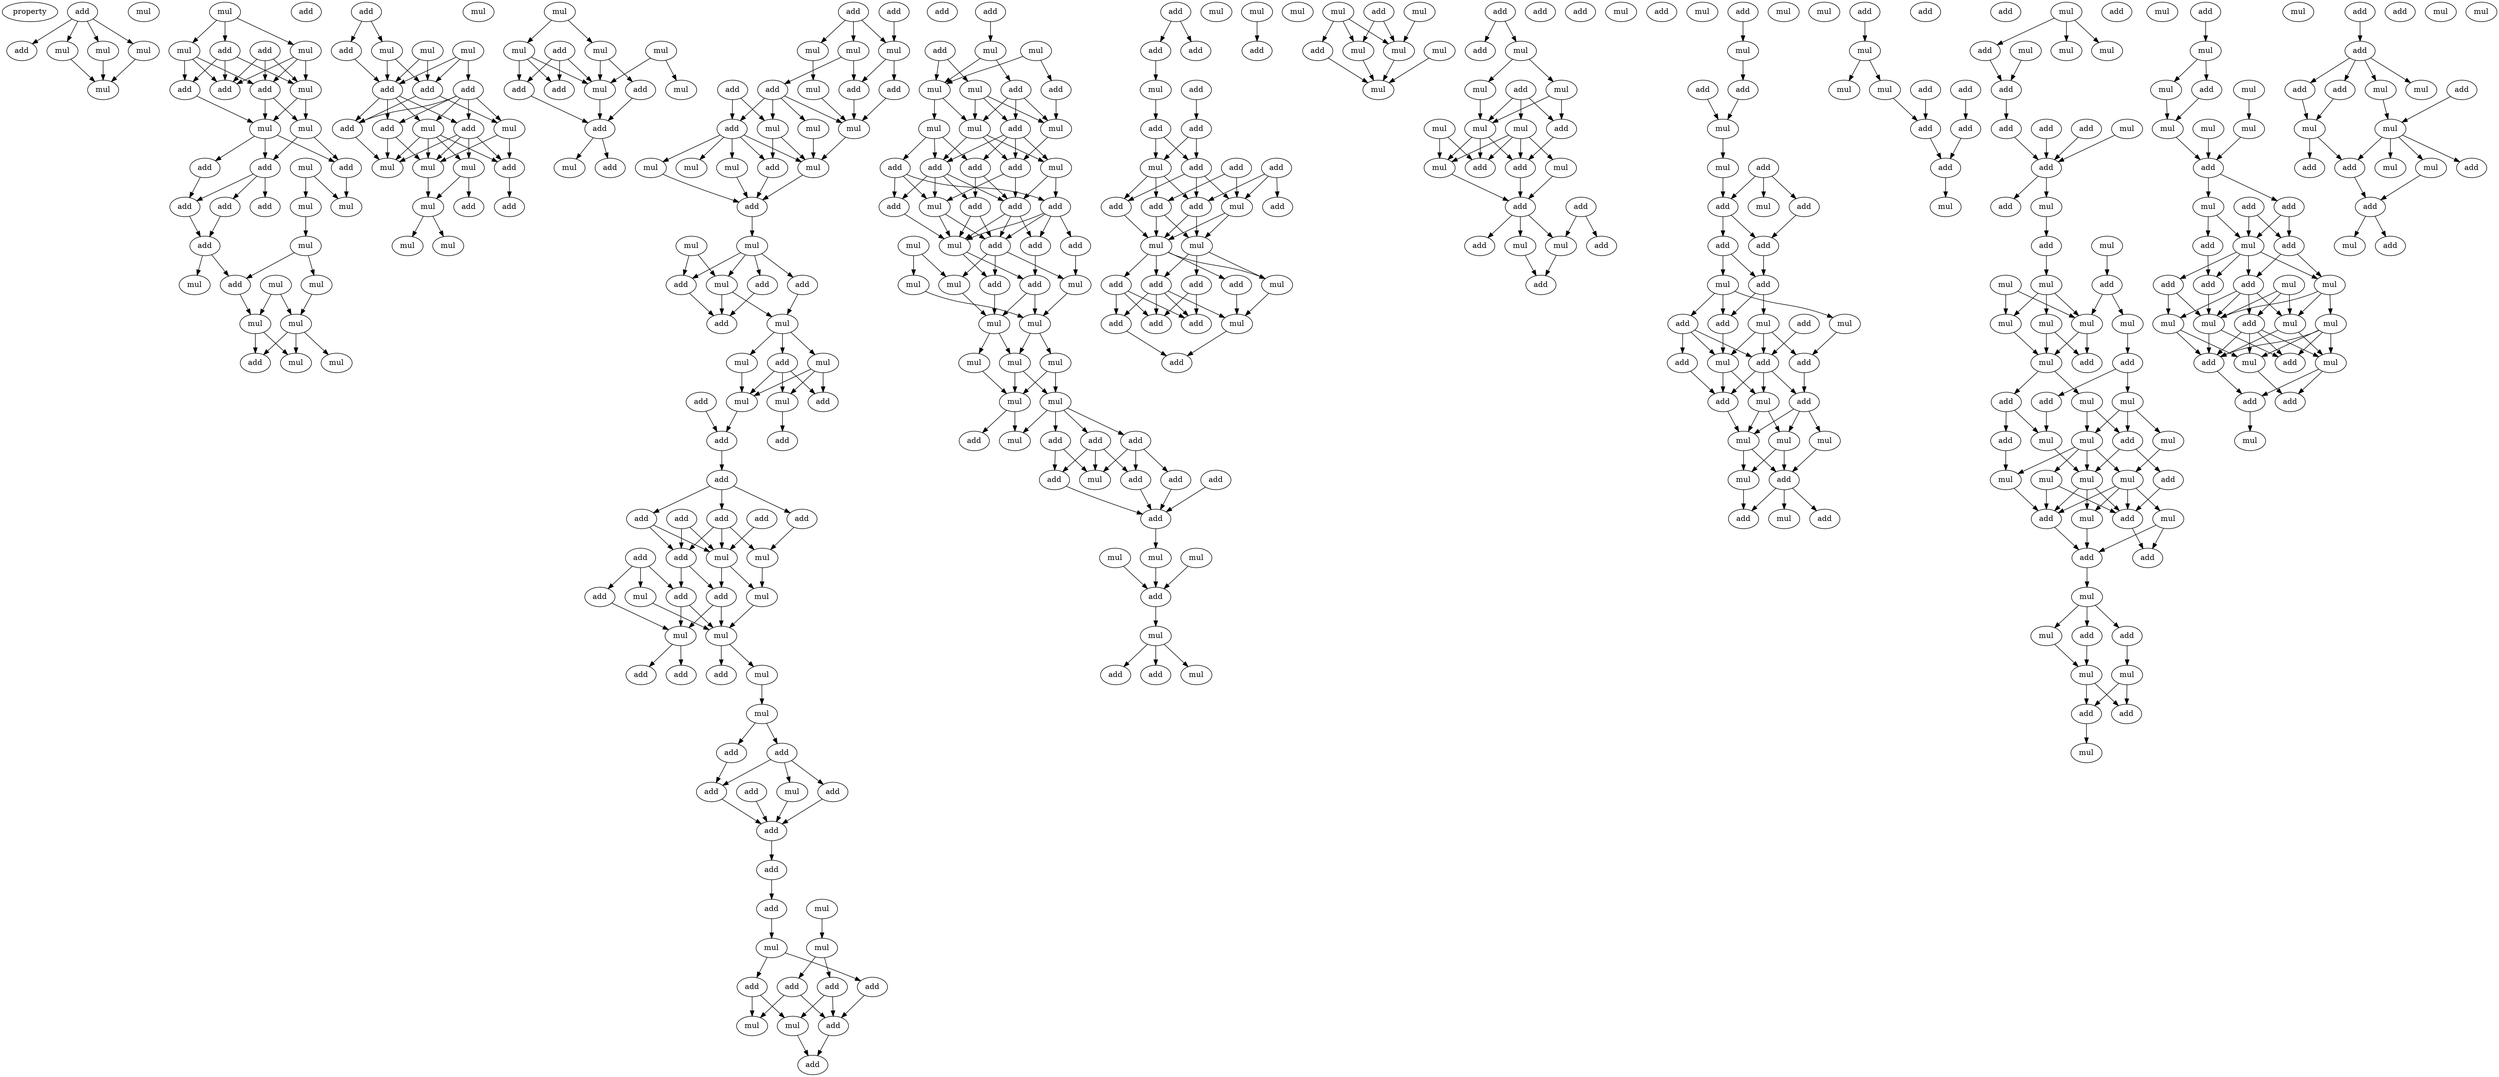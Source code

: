 digraph {
    node [fontcolor=black]
    property [mul=2,lf=2.0]
    0 [ label = add ];
    1 [ label = add ];
    2 [ label = mul ];
    3 [ label = mul ];
    4 [ label = mul ];
    5 [ label = mul ];
    6 [ label = mul ];
    7 [ label = mul ];
    8 [ label = add ];
    9 [ label = mul ];
    10 [ label = add ];
    11 [ label = mul ];
    12 [ label = add ];
    13 [ label = mul ];
    14 [ label = add ];
    15 [ label = add ];
    16 [ label = mul ];
    17 [ label = mul ];
    18 [ label = add ];
    19 [ label = add ];
    20 [ label = mul ];
    21 [ label = add ];
    22 [ label = add ];
    23 [ label = add ];
    24 [ label = add ];
    25 [ label = mul ];
    26 [ label = mul ];
    27 [ label = add ];
    28 [ label = add ];
    29 [ label = mul ];
    30 [ label = mul ];
    31 [ label = mul ];
    32 [ label = add ];
    33 [ label = mul ];
    34 [ label = mul ];
    35 [ label = mul ];
    36 [ label = add ];
    37 [ label = mul ];
    38 [ label = mul ];
    39 [ label = add ];
    40 [ label = mul ];
    41 [ label = add ];
    42 [ label = mul ];
    43 [ label = mul ];
    44 [ label = mul ];
    45 [ label = add ];
    46 [ label = add ];
    47 [ label = add ];
    48 [ label = add ];
    49 [ label = add ];
    50 [ label = mul ];
    51 [ label = add ];
    52 [ label = mul ];
    53 [ label = mul ];
    54 [ label = add ];
    55 [ label = mul ];
    56 [ label = mul ];
    57 [ label = mul ];
    58 [ label = add ];
    59 [ label = add ];
    60 [ label = mul ];
    61 [ label = mul ];
    62 [ label = mul ];
    63 [ label = mul ];
    64 [ label = mul ];
    65 [ label = mul ];
    66 [ label = add ];
    67 [ label = add ];
    68 [ label = mul ];
    69 [ label = add ];
    70 [ label = add ];
    71 [ label = mul ];
    72 [ label = add ];
    73 [ label = mul ];
    74 [ label = add ];
    75 [ label = add ];
    76 [ label = add ];
    77 [ label = mul ];
    78 [ label = mul ];
    79 [ label = mul ];
    80 [ label = add ];
    81 [ label = add ];
    82 [ label = mul ];
    83 [ label = add ];
    84 [ label = add ];
    85 [ label = mul ];
    86 [ label = mul ];
    87 [ label = mul ];
    88 [ label = add ];
    89 [ label = mul ];
    90 [ label = add ];
    91 [ label = mul ];
    92 [ label = mul ];
    93 [ label = mul ];
    94 [ label = add ];
    95 [ label = mul ];
    96 [ label = mul ];
    97 [ label = add ];
    98 [ label = mul ];
    99 [ label = add ];
    100 [ label = add ];
    101 [ label = mul ];
    102 [ label = add ];
    103 [ label = mul ];
    104 [ label = add ];
    105 [ label = mul ];
    106 [ label = add ];
    107 [ label = mul ];
    108 [ label = mul ];
    109 [ label = add ];
    110 [ label = add ];
    111 [ label = add ];
    112 [ label = add ];
    113 [ label = add ];
    114 [ label = add ];
    115 [ label = add ];
    116 [ label = add ];
    117 [ label = add ];
    118 [ label = mul ];
    119 [ label = add ];
    120 [ label = add ];
    121 [ label = mul ];
    122 [ label = add ];
    123 [ label = mul ];
    124 [ label = add ];
    125 [ label = add ];
    126 [ label = mul ];
    127 [ label = mul ];
    128 [ label = mul ];
    129 [ label = add ];
    130 [ label = add ];
    131 [ label = mul ];
    132 [ label = add ];
    133 [ label = mul ];
    134 [ label = add ];
    135 [ label = add ];
    136 [ label = add ];
    137 [ label = add ];
    138 [ label = add ];
    139 [ label = mul ];
    140 [ label = add ];
    141 [ label = add ];
    142 [ label = add ];
    143 [ label = add ];
    144 [ label = mul ];
    145 [ label = mul ];
    146 [ label = mul ];
    147 [ label = add ];
    148 [ label = add ];
    149 [ label = add ];
    150 [ label = add ];
    151 [ label = mul ];
    152 [ label = add ];
    153 [ label = mul ];
    154 [ label = add ];
    155 [ label = add ];
    156 [ label = mul ];
    157 [ label = add ];
    158 [ label = mul ];
    159 [ label = add ];
    160 [ label = add ];
    161 [ label = mul ];
    162 [ label = mul ];
    163 [ label = add ];
    164 [ label = mul ];
    165 [ label = mul ];
    166 [ label = mul ];
    167 [ label = add ];
    168 [ label = add ];
    169 [ label = mul ];
    170 [ label = add ];
    171 [ label = add ];
    172 [ label = mul ];
    173 [ label = add ];
    174 [ label = add ];
    175 [ label = add ];
    176 [ label = add ];
    177 [ label = mul ];
    178 [ label = add ];
    179 [ label = add ];
    180 [ label = mul ];
    181 [ label = add ];
    182 [ label = mul ];
    183 [ label = mul ];
    184 [ label = mul ];
    185 [ label = add ];
    186 [ label = add ];
    187 [ label = mul ];
    188 [ label = mul ];
    189 [ label = mul ];
    190 [ label = mul ];
    191 [ label = mul ];
    192 [ label = mul ];
    193 [ label = mul ];
    194 [ label = add ];
    195 [ label = add ];
    196 [ label = add ];
    197 [ label = add ];
    198 [ label = mul ];
    199 [ label = mul ];
    200 [ label = add ];
    201 [ label = add ];
    202 [ label = add ];
    203 [ label = add ];
    204 [ label = add ];
    205 [ label = mul ];
    206 [ label = mul ];
    207 [ label = mul ];
    208 [ label = add ];
    209 [ label = mul ];
    210 [ label = add ];
    211 [ label = add ];
    212 [ label = mul ];
    213 [ label = add ];
    214 [ label = add ];
    215 [ label = add ];
    216 [ label = mul ];
    217 [ label = add ];
    218 [ label = add ];
    219 [ label = add ];
    220 [ label = add ];
    221 [ label = mul ];
    222 [ label = add ];
    223 [ label = mul ];
    224 [ label = add ];
    225 [ label = add ];
    226 [ label = add ];
    227 [ label = mul ];
    228 [ label = add ];
    229 [ label = add ];
    230 [ label = mul ];
    231 [ label = mul ];
    232 [ label = add ];
    233 [ label = add ];
    234 [ label = add ];
    235 [ label = mul ];
    236 [ label = add ];
    237 [ label = add ];
    238 [ label = mul ];
    239 [ label = add ];
    240 [ label = add ];
    241 [ label = add ];
    242 [ label = mul ];
    243 [ label = mul ];
    244 [ label = add ];
    245 [ label = mul ];
    246 [ label = add ];
    247 [ label = mul ];
    248 [ label = mul ];
    249 [ label = add ];
    250 [ label = mul ];
    251 [ label = mul ];
    252 [ label = mul ];
    253 [ label = add ];
    254 [ label = add ];
    255 [ label = add ];
    256 [ label = mul ];
    257 [ label = add ];
    258 [ label = mul ];
    259 [ label = mul ];
    260 [ label = add ];
    261 [ label = mul ];
    262 [ label = add ];
    263 [ label = mul ];
    264 [ label = mul ];
    265 [ label = add ];
    266 [ label = add ];
    267 [ label = mul ];
    268 [ label = mul ];
    269 [ label = add ];
    270 [ label = add ];
    271 [ label = add ];
    272 [ label = mul ];
    273 [ label = mul ];
    274 [ label = mul ];
    275 [ label = add ];
    276 [ label = add ];
    277 [ label = add ];
    278 [ label = mul ];
    279 [ label = add ];
    280 [ label = mul ];
    281 [ label = mul ];
    282 [ label = add ];
    283 [ label = add ];
    284 [ label = mul ];
    285 [ label = mul ];
    286 [ label = add ];
    287 [ label = add ];
    288 [ label = mul ];
    289 [ label = add ];
    290 [ label = add ];
    291 [ label = add ];
    292 [ label = mul ];
    293 [ label = add ];
    294 [ label = add ];
    295 [ label = mul ];
    296 [ label = add ];
    297 [ label = add ];
    298 [ label = mul ];
    299 [ label = mul ];
    300 [ label = add ];
    301 [ label = add ];
    302 [ label = add ];
    303 [ label = add ];
    304 [ label = mul ];
    305 [ label = add ];
    306 [ label = mul ];
    307 [ label = mul ];
    308 [ label = mul ];
    309 [ label = add ];
    310 [ label = mul ];
    311 [ label = mul ];
    312 [ label = add ];
    313 [ label = add ];
    314 [ label = mul ];
    315 [ label = add ];
    316 [ label = mul ];
    317 [ label = add ];
    318 [ label = add ];
    319 [ label = add ];
    320 [ label = mul ];
    321 [ label = mul ];
    322 [ label = add ];
    323 [ label = add ];
    324 [ label = add ];
    325 [ label = mul ];
    326 [ label = add ];
    327 [ label = mul ];
    328 [ label = add ];
    329 [ label = mul ];
    330 [ label = mul ];
    331 [ label = mul ];
    332 [ label = add ];
    333 [ label = add ];
    334 [ label = add ];
    335 [ label = add ];
    336 [ label = mul ];
    337 [ label = add ];
    338 [ label = add ];
    339 [ label = mul ];
    340 [ label = add ];
    341 [ label = mul ];
    342 [ label = mul ];
    343 [ label = mul ];
    344 [ label = add ];
    345 [ label = mul ];
    346 [ label = mul ];
    347 [ label = mul ];
    348 [ label = mul ];
    349 [ label = add ];
    350 [ label = add ];
    351 [ label = mul ];
    352 [ label = add ];
    353 [ label = mul ];
    354 [ label = add ];
    355 [ label = mul ];
    356 [ label = add ];
    357 [ label = mul ];
    358 [ label = add ];
    359 [ label = add ];
    360 [ label = mul ];
    361 [ label = mul ];
    362 [ label = add ];
    363 [ label = mul ];
    364 [ label = mul ];
    365 [ label = mul ];
    366 [ label = mul ];
    367 [ label = add ];
    368 [ label = mul ];
    369 [ label = mul ];
    370 [ label = add ];
    371 [ label = add ];
    372 [ label = add ];
    373 [ label = mul ];
    374 [ label = add ];
    375 [ label = add ];
    376 [ label = mul ];
    377 [ label = mul ];
    378 [ label = mul ];
    379 [ label = add ];
    380 [ label = add ];
    381 [ label = mul ];
    382 [ label = mul ];
    383 [ label = add ];
    384 [ label = mul ];
    385 [ label = add ];
    386 [ label = mul ];
    387 [ label = mul ];
    388 [ label = mul ];
    389 [ label = mul ];
    390 [ label = mul ];
    391 [ label = mul ];
    392 [ label = add ];
    393 [ label = mul ];
    394 [ label = add ];
    395 [ label = add ];
    396 [ label = add ];
    397 [ label = mul ];
    398 [ label = add ];
    399 [ label = mul ];
    400 [ label = add ];
    401 [ label = add ];
    402 [ label = mul ];
    403 [ label = add ];
    404 [ label = mul ];
    405 [ label = mul ];
    406 [ label = mul ];
    407 [ label = add ];
    408 [ label = mul ];
    409 [ label = mul ];
    410 [ label = mul ];
    411 [ label = add ];
    412 [ label = add ];
    413 [ label = add ];
    414 [ label = add ];
    415 [ label = mul ];
    416 [ label = add ];
    417 [ label = add ];
    418 [ label = mul ];
    419 [ label = add ];
    420 [ label = add ];
    421 [ label = add ];
    422 [ label = mul ];
    423 [ label = add ];
    424 [ label = mul ];
    425 [ label = mul ];
    426 [ label = mul ];
    427 [ label = mul ];
    428 [ label = add ];
    429 [ label = add ];
    430 [ label = mul ];
    431 [ label = add ];
    432 [ label = add ];
    433 [ label = mul ];
    434 [ label = mul ];
    435 [ label = add ];
    0 -> 1 [ name = 0 ];
    0 -> 2 [ name = 1 ];
    0 -> 3 [ name = 2 ];
    0 -> 4 [ name = 3 ];
    2 -> 6 [ name = 4 ];
    3 -> 6 [ name = 5 ];
    4 -> 6 [ name = 6 ];
    7 -> 9 [ name = 7 ];
    7 -> 10 [ name = 8 ];
    7 -> 11 [ name = 9 ];
    8 -> 13 [ name = 10 ];
    8 -> 14 [ name = 11 ];
    8 -> 15 [ name = 12 ];
    9 -> 12 [ name = 13 ];
    9 -> 14 [ name = 14 ];
    9 -> 15 [ name = 15 ];
    10 -> 12 [ name = 16 ];
    10 -> 13 [ name = 17 ];
    10 -> 15 [ name = 18 ];
    11 -> 13 [ name = 19 ];
    11 -> 14 [ name = 20 ];
    11 -> 15 [ name = 21 ];
    12 -> 16 [ name = 22 ];
    13 -> 16 [ name = 23 ];
    13 -> 17 [ name = 24 ];
    14 -> 16 [ name = 25 ];
    14 -> 17 [ name = 26 ];
    16 -> 19 [ name = 27 ];
    16 -> 21 [ name = 28 ];
    16 -> 22 [ name = 29 ];
    17 -> 21 [ name = 30 ];
    17 -> 22 [ name = 31 ];
    19 -> 24 [ name = 32 ];
    20 -> 25 [ name = 33 ];
    20 -> 26 [ name = 34 ];
    21 -> 23 [ name = 35 ];
    21 -> 24 [ name = 36 ];
    21 -> 27 [ name = 37 ];
    22 -> 25 [ name = 38 ];
    23 -> 28 [ name = 39 ];
    24 -> 28 [ name = 40 ];
    26 -> 29 [ name = 41 ];
    28 -> 31 [ name = 42 ];
    28 -> 32 [ name = 43 ];
    29 -> 32 [ name = 44 ];
    29 -> 33 [ name = 45 ];
    30 -> 34 [ name = 46 ];
    30 -> 35 [ name = 47 ];
    32 -> 35 [ name = 48 ];
    33 -> 34 [ name = 49 ];
    34 -> 36 [ name = 50 ];
    34 -> 37 [ name = 51 ];
    34 -> 38 [ name = 52 ];
    35 -> 36 [ name = 53 ];
    35 -> 37 [ name = 54 ];
    39 -> 41 [ name = 55 ];
    39 -> 44 [ name = 56 ];
    40 -> 45 [ name = 57 ];
    40 -> 46 [ name = 58 ];
    40 -> 47 [ name = 59 ];
    41 -> 47 [ name = 60 ];
    43 -> 46 [ name = 61 ];
    43 -> 47 [ name = 62 ];
    44 -> 46 [ name = 63 ];
    44 -> 47 [ name = 64 ];
    45 -> 48 [ name = 65 ];
    45 -> 49 [ name = 66 ];
    45 -> 50 [ name = 67 ];
    45 -> 51 [ name = 68 ];
    45 -> 52 [ name = 69 ];
    46 -> 48 [ name = 70 ];
    46 -> 50 [ name = 71 ];
    47 -> 48 [ name = 72 ];
    47 -> 49 [ name = 73 ];
    47 -> 51 [ name = 74 ];
    47 -> 52 [ name = 75 ];
    48 -> 56 [ name = 76 ];
    49 -> 53 [ name = 77 ];
    49 -> 56 [ name = 78 ];
    50 -> 53 [ name = 79 ];
    50 -> 54 [ name = 80 ];
    51 -> 53 [ name = 81 ];
    51 -> 54 [ name = 82 ];
    51 -> 55 [ name = 83 ];
    51 -> 56 [ name = 84 ];
    52 -> 53 [ name = 85 ];
    52 -> 54 [ name = 86 ];
    52 -> 55 [ name = 87 ];
    52 -> 56 [ name = 88 ];
    53 -> 57 [ name = 89 ];
    54 -> 59 [ name = 90 ];
    55 -> 57 [ name = 91 ];
    55 -> 58 [ name = 92 ];
    57 -> 60 [ name = 93 ];
    57 -> 61 [ name = 94 ];
    62 -> 63 [ name = 95 ];
    62 -> 65 [ name = 96 ];
    63 -> 67 [ name = 97 ];
    63 -> 71 [ name = 98 ];
    64 -> 68 [ name = 99 ];
    64 -> 71 [ name = 100 ];
    65 -> 69 [ name = 101 ];
    65 -> 70 [ name = 102 ];
    65 -> 71 [ name = 103 ];
    66 -> 69 [ name = 104 ];
    66 -> 70 [ name = 105 ];
    66 -> 71 [ name = 106 ];
    67 -> 72 [ name = 107 ];
    70 -> 72 [ name = 108 ];
    71 -> 72 [ name = 109 ];
    72 -> 73 [ name = 110 ];
    72 -> 76 [ name = 111 ];
    74 -> 77 [ name = 112 ];
    74 -> 78 [ name = 113 ];
    74 -> 79 [ name = 114 ];
    75 -> 79 [ name = 115 ];
    77 -> 82 [ name = 116 ];
    78 -> 81 [ name = 117 ];
    78 -> 83 [ name = 118 ];
    79 -> 83 [ name = 119 ];
    79 -> 84 [ name = 120 ];
    80 -> 86 [ name = 121 ];
    80 -> 88 [ name = 122 ];
    81 -> 85 [ name = 123 ];
    81 -> 86 [ name = 124 ];
    81 -> 87 [ name = 125 ];
    81 -> 88 [ name = 126 ];
    82 -> 85 [ name = 127 ];
    83 -> 85 [ name = 128 ];
    84 -> 85 [ name = 129 ];
    85 -> 89 [ name = 130 ];
    86 -> 89 [ name = 131 ];
    86 -> 90 [ name = 132 ];
    87 -> 89 [ name = 133 ];
    88 -> 89 [ name = 134 ];
    88 -> 90 [ name = 135 ];
    88 -> 91 [ name = 136 ];
    88 -> 92 [ name = 137 ];
    88 -> 93 [ name = 138 ];
    89 -> 94 [ name = 139 ];
    90 -> 94 [ name = 140 ];
    91 -> 94 [ name = 141 ];
    92 -> 94 [ name = 142 ];
    94 -> 95 [ name = 143 ];
    95 -> 97 [ name = 144 ];
    95 -> 98 [ name = 145 ];
    95 -> 99 [ name = 146 ];
    95 -> 100 [ name = 147 ];
    96 -> 98 [ name = 148 ];
    96 -> 100 [ name = 149 ];
    97 -> 102 [ name = 150 ];
    98 -> 101 [ name = 151 ];
    98 -> 102 [ name = 152 ];
    99 -> 101 [ name = 153 ];
    100 -> 102 [ name = 154 ];
    101 -> 103 [ name = 155 ];
    101 -> 104 [ name = 156 ];
    101 -> 105 [ name = 157 ];
    103 -> 107 [ name = 158 ];
    103 -> 108 [ name = 159 ];
    103 -> 109 [ name = 160 ];
    104 -> 107 [ name = 161 ];
    104 -> 108 [ name = 162 ];
    104 -> 109 [ name = 163 ];
    105 -> 107 [ name = 164 ];
    106 -> 110 [ name = 165 ];
    107 -> 110 [ name = 166 ];
    108 -> 111 [ name = 167 ];
    110 -> 112 [ name = 168 ];
    112 -> 114 [ name = 169 ];
    112 -> 115 [ name = 170 ];
    112 -> 116 [ name = 171 ];
    113 -> 118 [ name = 172 ];
    114 -> 118 [ name = 173 ];
    114 -> 119 [ name = 174 ];
    114 -> 121 [ name = 175 ];
    115 -> 118 [ name = 176 ];
    115 -> 119 [ name = 177 ];
    116 -> 121 [ name = 178 ];
    117 -> 118 [ name = 179 ];
    117 -> 119 [ name = 180 ];
    118 -> 125 [ name = 181 ];
    118 -> 126 [ name = 182 ];
    119 -> 122 [ name = 183 ];
    119 -> 125 [ name = 184 ];
    120 -> 122 [ name = 185 ];
    120 -> 123 [ name = 186 ];
    120 -> 124 [ name = 187 ];
    121 -> 126 [ name = 188 ];
    122 -> 127 [ name = 189 ];
    122 -> 128 [ name = 190 ];
    123 -> 127 [ name = 191 ];
    124 -> 128 [ name = 192 ];
    125 -> 127 [ name = 193 ];
    125 -> 128 [ name = 194 ];
    126 -> 127 [ name = 195 ];
    127 -> 130 [ name = 196 ];
    127 -> 131 [ name = 197 ];
    128 -> 129 [ name = 198 ];
    128 -> 132 [ name = 199 ];
    131 -> 133 [ name = 200 ];
    133 -> 134 [ name = 201 ];
    133 -> 135 [ name = 202 ];
    134 -> 137 [ name = 203 ];
    134 -> 139 [ name = 204 ];
    134 -> 140 [ name = 205 ];
    135 -> 137 [ name = 206 ];
    137 -> 141 [ name = 207 ];
    138 -> 141 [ name = 208 ];
    139 -> 141 [ name = 209 ];
    140 -> 141 [ name = 210 ];
    141 -> 142 [ name = 211 ];
    142 -> 143 [ name = 212 ];
    143 -> 145 [ name = 213 ];
    144 -> 146 [ name = 214 ];
    145 -> 147 [ name = 215 ];
    145 -> 149 [ name = 216 ];
    146 -> 148 [ name = 217 ];
    146 -> 150 [ name = 218 ];
    147 -> 152 [ name = 219 ];
    148 -> 152 [ name = 220 ];
    148 -> 153 [ name = 221 ];
    149 -> 151 [ name = 222 ];
    149 -> 153 [ name = 223 ];
    150 -> 151 [ name = 224 ];
    150 -> 152 [ name = 225 ];
    151 -> 154 [ name = 226 ];
    152 -> 154 [ name = 227 ];
    155 -> 158 [ name = 228 ];
    156 -> 159 [ name = 229 ];
    156 -> 161 [ name = 230 ];
    157 -> 161 [ name = 231 ];
    157 -> 162 [ name = 232 ];
    158 -> 160 [ name = 233 ];
    158 -> 161 [ name = 234 ];
    159 -> 164 [ name = 235 ];
    160 -> 163 [ name = 236 ];
    160 -> 164 [ name = 237 ];
    160 -> 165 [ name = 238 ];
    161 -> 165 [ name = 239 ];
    161 -> 166 [ name = 240 ];
    162 -> 163 [ name = 241 ];
    162 -> 164 [ name = 242 ];
    162 -> 165 [ name = 243 ];
    163 -> 168 [ name = 244 ];
    163 -> 169 [ name = 245 ];
    163 -> 170 [ name = 246 ];
    163 -> 171 [ name = 247 ];
    164 -> 170 [ name = 248 ];
    165 -> 168 [ name = 249 ];
    165 -> 169 [ name = 250 ];
    165 -> 170 [ name = 251 ];
    166 -> 167 [ name = 252 ];
    166 -> 168 [ name = 253 ];
    166 -> 171 [ name = 254 ];
    167 -> 172 [ name = 255 ];
    167 -> 173 [ name = 256 ];
    167 -> 175 [ name = 257 ];
    168 -> 172 [ name = 258 ];
    168 -> 173 [ name = 259 ];
    168 -> 174 [ name = 260 ];
    168 -> 176 [ name = 261 ];
    169 -> 175 [ name = 262 ];
    169 -> 176 [ name = 263 ];
    170 -> 172 [ name = 264 ];
    170 -> 176 [ name = 265 ];
    171 -> 174 [ name = 266 ];
    171 -> 176 [ name = 267 ];
    172 -> 177 [ name = 268 ];
    172 -> 179 [ name = 269 ];
    173 -> 177 [ name = 270 ];
    174 -> 177 [ name = 271 ];
    174 -> 179 [ name = 272 ];
    175 -> 177 [ name = 273 ];
    175 -> 178 [ name = 274 ];
    175 -> 179 [ name = 275 ];
    175 -> 181 [ name = 276 ];
    176 -> 177 [ name = 277 ];
    176 -> 179 [ name = 278 ];
    176 -> 181 [ name = 279 ];
    177 -> 185 [ name = 280 ];
    177 -> 186 [ name = 281 ];
    178 -> 183 [ name = 282 ];
    179 -> 183 [ name = 283 ];
    179 -> 184 [ name = 284 ];
    179 -> 185 [ name = 285 ];
    180 -> 182 [ name = 286 ];
    180 -> 184 [ name = 287 ];
    181 -> 186 [ name = 288 ];
    182 -> 188 [ name = 289 ];
    183 -> 188 [ name = 290 ];
    184 -> 187 [ name = 291 ];
    185 -> 187 [ name = 292 ];
    186 -> 187 [ name = 293 ];
    186 -> 188 [ name = 294 ];
    187 -> 189 [ name = 295 ];
    187 -> 190 [ name = 296 ];
    188 -> 190 [ name = 297 ];
    188 -> 191 [ name = 298 ];
    189 -> 192 [ name = 299 ];
    190 -> 192 [ name = 300 ];
    190 -> 193 [ name = 301 ];
    191 -> 192 [ name = 302 ];
    191 -> 193 [ name = 303 ];
    192 -> 197 [ name = 304 ];
    192 -> 198 [ name = 305 ];
    193 -> 194 [ name = 306 ];
    193 -> 195 [ name = 307 ];
    193 -> 196 [ name = 308 ];
    193 -> 198 [ name = 309 ];
    194 -> 199 [ name = 310 ];
    194 -> 201 [ name = 311 ];
    195 -> 199 [ name = 312 ];
    195 -> 200 [ name = 313 ];
    195 -> 201 [ name = 314 ];
    196 -> 199 [ name = 315 ];
    196 -> 200 [ name = 316 ];
    196 -> 203 [ name = 317 ];
    200 -> 204 [ name = 318 ];
    201 -> 204 [ name = 319 ];
    202 -> 204 [ name = 320 ];
    203 -> 204 [ name = 321 ];
    204 -> 206 [ name = 322 ];
    205 -> 208 [ name = 323 ];
    206 -> 208 [ name = 324 ];
    207 -> 208 [ name = 325 ];
    208 -> 209 [ name = 326 ];
    209 -> 210 [ name = 327 ];
    209 -> 211 [ name = 328 ];
    209 -> 212 [ name = 329 ];
    213 -> 214 [ name = 330 ];
    213 -> 215 [ name = 331 ];
    214 -> 216 [ name = 332 ];
    216 -> 218 [ name = 333 ];
    217 -> 219 [ name = 334 ];
    218 -> 221 [ name = 335 ];
    218 -> 222 [ name = 336 ];
    219 -> 221 [ name = 337 ];
    219 -> 222 [ name = 338 ];
    220 -> 227 [ name = 339 ];
    220 -> 229 [ name = 340 ];
    221 -> 226 [ name = 341 ];
    221 -> 228 [ name = 342 ];
    221 -> 229 [ name = 343 ];
    222 -> 226 [ name = 344 ];
    222 -> 227 [ name = 345 ];
    222 -> 228 [ name = 346 ];
    224 -> 225 [ name = 347 ];
    224 -> 226 [ name = 348 ];
    224 -> 227 [ name = 349 ];
    226 -> 230 [ name = 350 ];
    226 -> 231 [ name = 351 ];
    227 -> 230 [ name = 352 ];
    227 -> 231 [ name = 353 ];
    228 -> 231 [ name = 354 ];
    229 -> 230 [ name = 355 ];
    229 -> 231 [ name = 356 ];
    230 -> 233 [ name = 357 ];
    230 -> 234 [ name = 358 ];
    230 -> 235 [ name = 359 ];
    231 -> 232 [ name = 360 ];
    231 -> 234 [ name = 361 ];
    231 -> 235 [ name = 362 ];
    231 -> 236 [ name = 363 ];
    232 -> 238 [ name = 364 ];
    233 -> 239 [ name = 365 ];
    233 -> 240 [ name = 366 ];
    234 -> 237 [ name = 367 ];
    234 -> 238 [ name = 368 ];
    234 -> 239 [ name = 369 ];
    234 -> 240 [ name = 370 ];
    235 -> 238 [ name = 371 ];
    236 -> 237 [ name = 372 ];
    236 -> 239 [ name = 373 ];
    236 -> 240 [ name = 374 ];
    237 -> 241 [ name = 375 ];
    238 -> 241 [ name = 376 ];
    242 -> 244 [ name = 377 ];
    245 -> 248 [ name = 378 ];
    245 -> 249 [ name = 379 ];
    245 -> 251 [ name = 380 ];
    246 -> 248 [ name = 381 ];
    246 -> 251 [ name = 382 ];
    247 -> 248 [ name = 383 ];
    248 -> 252 [ name = 384 ];
    249 -> 252 [ name = 385 ];
    250 -> 252 [ name = 386 ];
    251 -> 252 [ name = 387 ];
    253 -> 255 [ name = 388 ];
    253 -> 256 [ name = 389 ];
    256 -> 258 [ name = 390 ];
    256 -> 259 [ name = 391 ];
    258 -> 262 [ name = 392 ];
    258 -> 264 [ name = 393 ];
    259 -> 264 [ name = 394 ];
    260 -> 262 [ name = 395 ];
    260 -> 263 [ name = 396 ];
    260 -> 264 [ name = 397 ];
    261 -> 266 [ name = 398 ];
    261 -> 267 [ name = 399 ];
    262 -> 265 [ name = 400 ];
    263 -> 265 [ name = 401 ];
    263 -> 266 [ name = 402 ];
    263 -> 267 [ name = 403 ];
    263 -> 268 [ name = 404 ];
    264 -> 265 [ name = 405 ];
    264 -> 266 [ name = 406 ];
    264 -> 267 [ name = 407 ];
    265 -> 269 [ name = 408 ];
    267 -> 269 [ name = 409 ];
    268 -> 269 [ name = 410 ];
    269 -> 271 [ name = 411 ];
    269 -> 272 [ name = 412 ];
    269 -> 273 [ name = 413 ];
    270 -> 273 [ name = 414 ];
    270 -> 275 [ name = 415 ];
    272 -> 276 [ name = 416 ];
    273 -> 276 [ name = 417 ];
    279 -> 281 [ name = 418 ];
    281 -> 283 [ name = 419 ];
    282 -> 284 [ name = 420 ];
    283 -> 284 [ name = 421 ];
    284 -> 285 [ name = 422 ];
    285 -> 289 [ name = 423 ];
    286 -> 287 [ name = 424 ];
    286 -> 288 [ name = 425 ];
    286 -> 289 [ name = 426 ];
    287 -> 291 [ name = 427 ];
    289 -> 290 [ name = 428 ];
    289 -> 291 [ name = 429 ];
    290 -> 292 [ name = 430 ];
    290 -> 293 [ name = 431 ];
    291 -> 293 [ name = 432 ];
    292 -> 294 [ name = 433 ];
    292 -> 295 [ name = 434 ];
    292 -> 296 [ name = 435 ];
    293 -> 296 [ name = 436 ];
    293 -> 298 [ name = 437 ];
    294 -> 299 [ name = 438 ];
    294 -> 300 [ name = 439 ];
    294 -> 302 [ name = 440 ];
    295 -> 301 [ name = 441 ];
    296 -> 299 [ name = 442 ];
    297 -> 302 [ name = 443 ];
    298 -> 299 [ name = 444 ];
    298 -> 301 [ name = 445 ];
    298 -> 302 [ name = 446 ];
    299 -> 303 [ name = 447 ];
    299 -> 304 [ name = 448 ];
    300 -> 303 [ name = 449 ];
    301 -> 305 [ name = 450 ];
    302 -> 303 [ name = 451 ];
    302 -> 304 [ name = 452 ];
    302 -> 305 [ name = 453 ];
    303 -> 306 [ name = 454 ];
    304 -> 306 [ name = 455 ];
    304 -> 307 [ name = 456 ];
    305 -> 306 [ name = 457 ];
    305 -> 307 [ name = 458 ];
    305 -> 308 [ name = 459 ];
    306 -> 309 [ name = 460 ];
    306 -> 310 [ name = 461 ];
    307 -> 309 [ name = 462 ];
    307 -> 310 [ name = 463 ];
    308 -> 309 [ name = 464 ];
    309 -> 312 [ name = 465 ];
    309 -> 313 [ name = 466 ];
    309 -> 314 [ name = 467 ];
    310 -> 313 [ name = 468 ];
    315 -> 316 [ name = 469 ];
    316 -> 320 [ name = 470 ];
    316 -> 321 [ name = 471 ];
    318 -> 323 [ name = 472 ];
    319 -> 322 [ name = 473 ];
    321 -> 323 [ name = 474 ];
    322 -> 324 [ name = 475 ];
    323 -> 324 [ name = 476 ];
    324 -> 325 [ name = 477 ];
    327 -> 328 [ name = 478 ];
    327 -> 330 [ name = 479 ];
    327 -> 331 [ name = 480 ];
    328 -> 332 [ name = 481 ];
    329 -> 332 [ name = 482 ];
    332 -> 333 [ name = 483 ];
    333 -> 337 [ name = 484 ];
    334 -> 337 [ name = 485 ];
    335 -> 337 [ name = 486 ];
    336 -> 337 [ name = 487 ];
    337 -> 338 [ name = 488 ];
    337 -> 339 [ name = 489 ];
    339 -> 340 [ name = 490 ];
    340 -> 343 [ name = 491 ];
    341 -> 344 [ name = 492 ];
    342 -> 345 [ name = 493 ];
    342 -> 347 [ name = 494 ];
    343 -> 345 [ name = 495 ];
    343 -> 346 [ name = 496 ];
    343 -> 347 [ name = 497 ];
    344 -> 347 [ name = 498 ];
    344 -> 348 [ name = 499 ];
    345 -> 351 [ name = 500 ];
    346 -> 350 [ name = 501 ];
    346 -> 351 [ name = 502 ];
    347 -> 350 [ name = 503 ];
    347 -> 351 [ name = 504 ];
    348 -> 349 [ name = 505 ];
    349 -> 355 [ name = 506 ];
    349 -> 356 [ name = 507 ];
    351 -> 353 [ name = 508 ];
    351 -> 354 [ name = 509 ];
    353 -> 359 [ name = 510 ];
    353 -> 361 [ name = 511 ];
    354 -> 358 [ name = 512 ];
    354 -> 360 [ name = 513 ];
    355 -> 357 [ name = 514 ];
    355 -> 359 [ name = 515 ];
    355 -> 361 [ name = 516 ];
    356 -> 360 [ name = 517 ];
    357 -> 365 [ name = 518 ];
    358 -> 364 [ name = 519 ];
    359 -> 362 [ name = 520 ];
    359 -> 363 [ name = 521 ];
    360 -> 363 [ name = 522 ];
    361 -> 363 [ name = 523 ];
    361 -> 364 [ name = 524 ];
    361 -> 365 [ name = 525 ];
    361 -> 366 [ name = 526 ];
    362 -> 367 [ name = 527 ];
    363 -> 367 [ name = 528 ];
    363 -> 368 [ name = 529 ];
    363 -> 370 [ name = 530 ];
    364 -> 370 [ name = 531 ];
    365 -> 367 [ name = 532 ];
    365 -> 368 [ name = 533 ];
    365 -> 369 [ name = 534 ];
    365 -> 370 [ name = 535 ];
    366 -> 367 [ name = 536 ];
    366 -> 370 [ name = 537 ];
    367 -> 372 [ name = 538 ];
    368 -> 371 [ name = 539 ];
    369 -> 371 [ name = 540 ];
    369 -> 372 [ name = 541 ];
    370 -> 371 [ name = 542 ];
    371 -> 373 [ name = 543 ];
    373 -> 374 [ name = 544 ];
    373 -> 375 [ name = 545 ];
    373 -> 376 [ name = 546 ];
    374 -> 377 [ name = 547 ];
    375 -> 378 [ name = 548 ];
    376 -> 377 [ name = 549 ];
    377 -> 379 [ name = 550 ];
    377 -> 380 [ name = 551 ];
    378 -> 379 [ name = 552 ];
    378 -> 380 [ name = 553 ];
    380 -> 382 [ name = 554 ];
    383 -> 384 [ name = 555 ];
    384 -> 385 [ name = 556 ];
    384 -> 386 [ name = 557 ];
    385 -> 389 [ name = 558 ];
    386 -> 389 [ name = 559 ];
    388 -> 391 [ name = 560 ];
    389 -> 392 [ name = 561 ];
    390 -> 392 [ name = 562 ];
    391 -> 392 [ name = 563 ];
    392 -> 393 [ name = 564 ];
    392 -> 394 [ name = 565 ];
    393 -> 396 [ name = 566 ];
    393 -> 397 [ name = 567 ];
    394 -> 397 [ name = 568 ];
    394 -> 398 [ name = 569 ];
    395 -> 397 [ name = 570 ];
    395 -> 398 [ name = 571 ];
    396 -> 403 [ name = 572 ];
    397 -> 399 [ name = 573 ];
    397 -> 400 [ name = 574 ];
    397 -> 401 [ name = 575 ];
    397 -> 403 [ name = 576 ];
    398 -> 399 [ name = 577 ];
    398 -> 401 [ name = 578 ];
    399 -> 404 [ name = 579 ];
    399 -> 405 [ name = 580 ];
    399 -> 408 [ name = 581 ];
    400 -> 404 [ name = 582 ];
    400 -> 406 [ name = 583 ];
    401 -> 404 [ name = 584 ];
    401 -> 406 [ name = 585 ];
    401 -> 407 [ name = 586 ];
    401 -> 408 [ name = 587 ];
    402 -> 404 [ name = 588 ];
    402 -> 407 [ name = 589 ];
    402 -> 408 [ name = 590 ];
    403 -> 404 [ name = 591 ];
    404 -> 411 [ name = 592 ];
    404 -> 412 [ name = 593 ];
    405 -> 409 [ name = 594 ];
    405 -> 410 [ name = 595 ];
    405 -> 411 [ name = 596 ];
    405 -> 412 [ name = 597 ];
    406 -> 410 [ name = 598 ];
    406 -> 412 [ name = 599 ];
    407 -> 409 [ name = 600 ];
    407 -> 410 [ name = 601 ];
    407 -> 411 [ name = 602 ];
    407 -> 412 [ name = 603 ];
    408 -> 409 [ name = 604 ];
    408 -> 412 [ name = 605 ];
    409 -> 413 [ name = 606 ];
    409 -> 414 [ name = 607 ];
    410 -> 414 [ name = 608 ];
    412 -> 413 [ name = 609 ];
    413 -> 415 [ name = 610 ];
    416 -> 419 [ name = 611 ];
    419 -> 420 [ name = 612 ];
    419 -> 421 [ name = 613 ];
    419 -> 422 [ name = 614 ];
    419 -> 424 [ name = 615 ];
    420 -> 426 [ name = 616 ];
    421 -> 426 [ name = 617 ];
    422 -> 425 [ name = 618 ];
    423 -> 425 [ name = 619 ];
    425 -> 427 [ name = 620 ];
    425 -> 429 [ name = 621 ];
    425 -> 430 [ name = 622 ];
    425 -> 431 [ name = 623 ];
    426 -> 428 [ name = 624 ];
    426 -> 429 [ name = 625 ];
    429 -> 432 [ name = 626 ];
    430 -> 432 [ name = 627 ];
    432 -> 433 [ name = 628 ];
    432 -> 435 [ name = 629 ];
}
